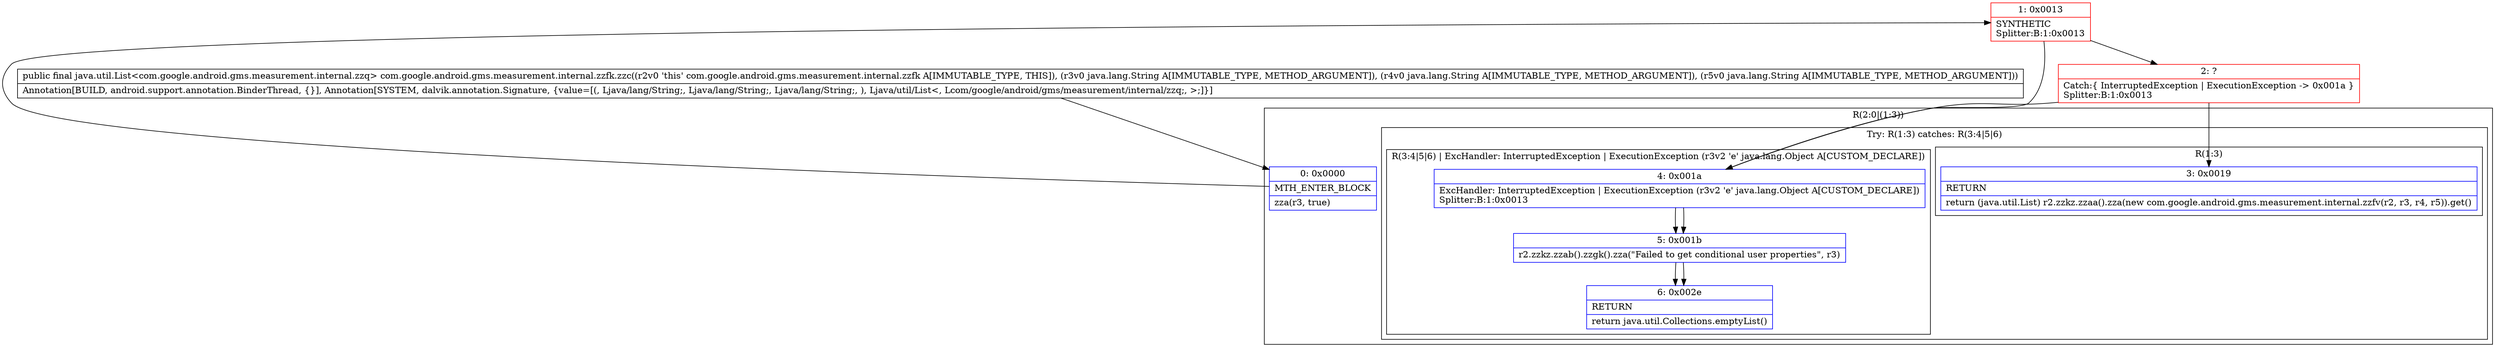 digraph "CFG forcom.google.android.gms.measurement.internal.zzfk.zzc(Ljava\/lang\/String;Ljava\/lang\/String;Ljava\/lang\/String;)Ljava\/util\/List;" {
subgraph cluster_Region_766169627 {
label = "R(2:0|(1:3))";
node [shape=record,color=blue];
Node_0 [shape=record,label="{0\:\ 0x0000|MTH_ENTER_BLOCK\l|zza(r3, true)\l}"];
subgraph cluster_TryCatchRegion_1574679596 {
label = "Try: R(1:3) catches: R(3:4|5|6)";
node [shape=record,color=blue];
subgraph cluster_Region_644550101 {
label = "R(1:3)";
node [shape=record,color=blue];
Node_3 [shape=record,label="{3\:\ 0x0019|RETURN\l|return (java.util.List) r2.zzkz.zzaa().zza(new com.google.android.gms.measurement.internal.zzfv(r2, r3, r4, r5)).get()\l}"];
}
subgraph cluster_Region_1457162522 {
label = "R(3:4|5|6) | ExcHandler: InterruptedException \| ExecutionException (r3v2 'e' java.lang.Object A[CUSTOM_DECLARE])\l";
node [shape=record,color=blue];
Node_4 [shape=record,label="{4\:\ 0x001a|ExcHandler: InterruptedException \| ExecutionException (r3v2 'e' java.lang.Object A[CUSTOM_DECLARE])\lSplitter:B:1:0x0013\l}"];
Node_5 [shape=record,label="{5\:\ 0x001b|r2.zzkz.zzab().zzgk().zza(\"Failed to get conditional user properties\", r3)\l}"];
Node_6 [shape=record,label="{6\:\ 0x002e|RETURN\l|return java.util.Collections.emptyList()\l}"];
}
}
}
subgraph cluster_Region_1457162522 {
label = "R(3:4|5|6) | ExcHandler: InterruptedException \| ExecutionException (r3v2 'e' java.lang.Object A[CUSTOM_DECLARE])\l";
node [shape=record,color=blue];
Node_4 [shape=record,label="{4\:\ 0x001a|ExcHandler: InterruptedException \| ExecutionException (r3v2 'e' java.lang.Object A[CUSTOM_DECLARE])\lSplitter:B:1:0x0013\l}"];
Node_5 [shape=record,label="{5\:\ 0x001b|r2.zzkz.zzab().zzgk().zza(\"Failed to get conditional user properties\", r3)\l}"];
Node_6 [shape=record,label="{6\:\ 0x002e|RETURN\l|return java.util.Collections.emptyList()\l}"];
}
Node_1 [shape=record,color=red,label="{1\:\ 0x0013|SYNTHETIC\lSplitter:B:1:0x0013\l}"];
Node_2 [shape=record,color=red,label="{2\:\ ?|Catch:\{ InterruptedException \| ExecutionException \-\> 0x001a \}\lSplitter:B:1:0x0013\l}"];
MethodNode[shape=record,label="{public final java.util.List\<com.google.android.gms.measurement.internal.zzq\> com.google.android.gms.measurement.internal.zzfk.zzc((r2v0 'this' com.google.android.gms.measurement.internal.zzfk A[IMMUTABLE_TYPE, THIS]), (r3v0 java.lang.String A[IMMUTABLE_TYPE, METHOD_ARGUMENT]), (r4v0 java.lang.String A[IMMUTABLE_TYPE, METHOD_ARGUMENT]), (r5v0 java.lang.String A[IMMUTABLE_TYPE, METHOD_ARGUMENT]))  | Annotation[BUILD, android.support.annotation.BinderThread, \{\}], Annotation[SYSTEM, dalvik.annotation.Signature, \{value=[(, Ljava\/lang\/String;, Ljava\/lang\/String;, Ljava\/lang\/String;, ), Ljava\/util\/List\<, Lcom\/google\/android\/gms\/measurement\/internal\/zzq;, \>;]\}]\l}"];
MethodNode -> Node_0;
Node_0 -> Node_1;
Node_4 -> Node_5;
Node_5 -> Node_6;
Node_4 -> Node_5;
Node_5 -> Node_6;
Node_1 -> Node_2;
Node_1 -> Node_4;
Node_2 -> Node_3;
Node_2 -> Node_4;
}


